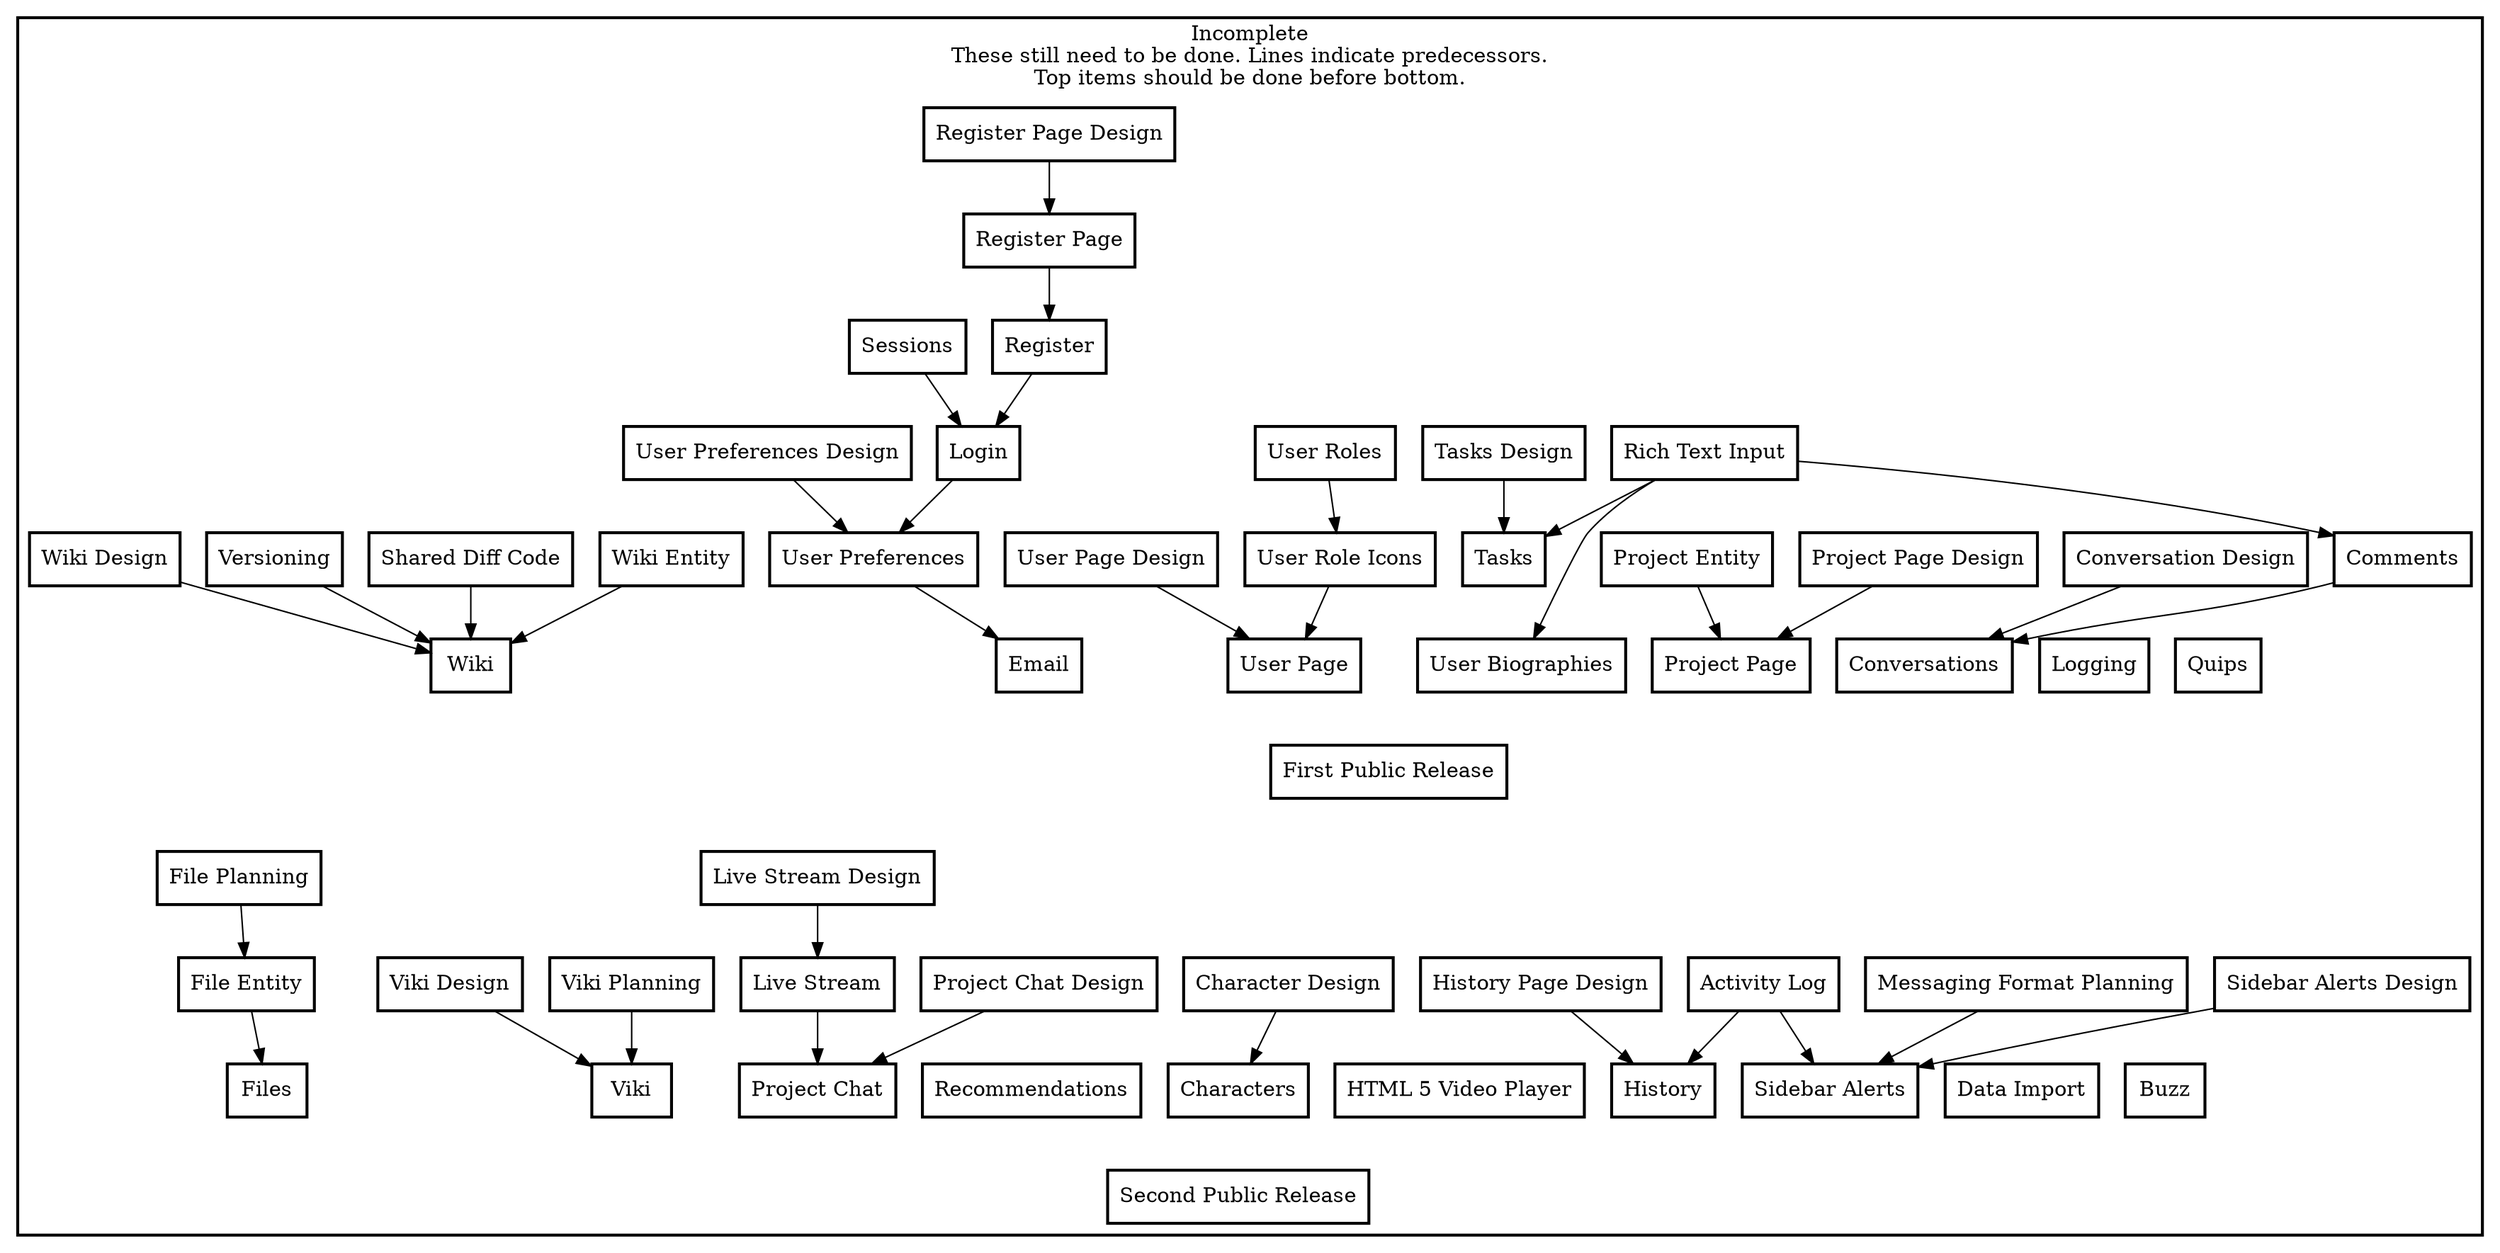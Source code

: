 digraph FeatureList {
    
# Boxes are for servers
    node [shape="box", color=black style=bold];
    
    subgraph cluster_not {
        style=bold
        color=black
        shape=box
        label="Incomplete\nThese still need to be done. Lines indicate predecessors.\nTop items should be done before bottom."
        
        release_a [ label = "First Public Release" ];
        release_b [ label = "Second Public Release" ];
        
        activity_log [ label="Activity Log" ];
        alert_format_planning [ label="Messaging Format Planning" ];
        biographies [ label = "User Biographies" ];
        buzz [ label="Buzz" ];
        data_import [ label="Data Import" ];
        character_design [ label = "Character Design" ];
        characters [ label = "Characters" ];
        comments [ label = "Comments"];
        conversation_design [ label = "Conversation Design" ];
        conversations [ label = "Conversations" ];
        diff_code [ label="Shared Diff Code"];
        email [ label="Email" ];
        file_entity [ label="File Entity" ];
        file_planning [ label="File Planning" ];
        files [ label="Files" ];
        header_sayings [ label="Quips" ];
        history_design [ label = "History Page Design" ];
        history_tool [ label="History" ];
        html5_video [ label="HTML 5 Video Player" ];
        live_stream_design [ label = "Live Stream Design" ];
        live_stream [ label="Live Stream" ];
        logging [ label="Logging" ];
        login [ label = "Login" ];
        project_chat_design [ label = "Project Chat Design" ];
        project_chat [ label="Project Chat" ];
        project_entity [ label="Project Entity" ];
        project_page [ label = "Project Page" ];
        project_page_design [ label = "Project Page Design" ];
        recommendations [ label = "Recommendations" ];
        register_page_design [ label = "Register Page Design" ];
        register_page [ label="Register Page" ];
        register [ label = "Register" ];
        rich_text [ label = "Rich Text Input" ];
        sessions [ label="Sessions" ];
        sidebar_alerts_design [ label = "Sidebar Alerts Design" ];
        sidebar_alerts [ label="Sidebar Alerts" ];
        task_design [ label = "Tasks Design" ];
        tasks [ label = "Tasks" ];
        user_page [ label = "User Page" ];
        user_page_design [ label = "User Page Design"];
        user_preferences_design [ label = "User Preferences Design" ];
        user_preferences [ label="User Preferences" ];
        user_roles [ label = "User Roles" ];
        user_role_icons [ label = "User Role Icons" ];
        versioning [ label="Versioning" ];
        viki [ label="Viki" ];
        viki_design [ label = "Viki Design" ];
        viki_planning [ label = "Viki Planning" ];
        wiki_design [ label = "Wiki Design" ];
        wiki [ label="Wiki" ];
        wiki_entity [ label="Wiki Entity" ];
    }
    
    conversations->release_a [ style = invis];
    email->release_a [ style = invis];
    header_sayings->release_a [ style = invis];
    logging->release_a [ style = invis];
    project_page->release_a [ style = invis];
    tasks->release_a [ style = invis];
    biographies->release_a [ style = invis];
    user_page->release_a [ style = invis];
    wiki->release_a [ style = invis];
    
    buzz->release_b [ style = invis];
    characters->release_b [ style = invis];
    data_import->release_b [ style = invis];
    files->release_b [ style = invis];
    history_tool->release_b [ style = invis];
    html5_video->release_b [ style = invis];
    project_chat->release_b [ style = invis];
    recommendations->release_b [ style = invis];
    sidebar_alerts->release_b [ style = invis];
    viki->release_b [ style = invis];
    
    release_a->file_planning [ style = invis ];
    release_a->release_b [ style = invis ];
    
    activity_log->history_tool;
    activity_log->sidebar_alerts;
    alert_format_planning->sidebar_alerts;
    diff_code->wiki;
    character_design->characters;
    comments->conversations;
    conversation_design->conversations;
    file_entity->files;
    file_planning->file_entity;
    history_design->history_tool;
    live_stream_design->live_stream;
    live_stream->project_chat;
    login->user_preferences;
    project_chat_design->project_chat;
    project_entity->project_page;
    project_page_design->project_page;
    register_page_design->register_page;
    register_page->register;
    register->login;
    rich_text->comments;
    rich_text->tasks;
    rich_text->biographies;
    sessions->login;
    sidebar_alerts_design->sidebar_alerts;
    task_design->tasks;
    user_page_design->user_page;
    user_preferences_design->user_preferences;
    user_preferences->email;
    user_roles->user_role_icons;
    user_role_icons->user_page;
    versioning->wiki;
    viki_design->viki;
    viki_planning->viki;
    wiki_design->wiki;
    wiki_entity->wiki;
}
